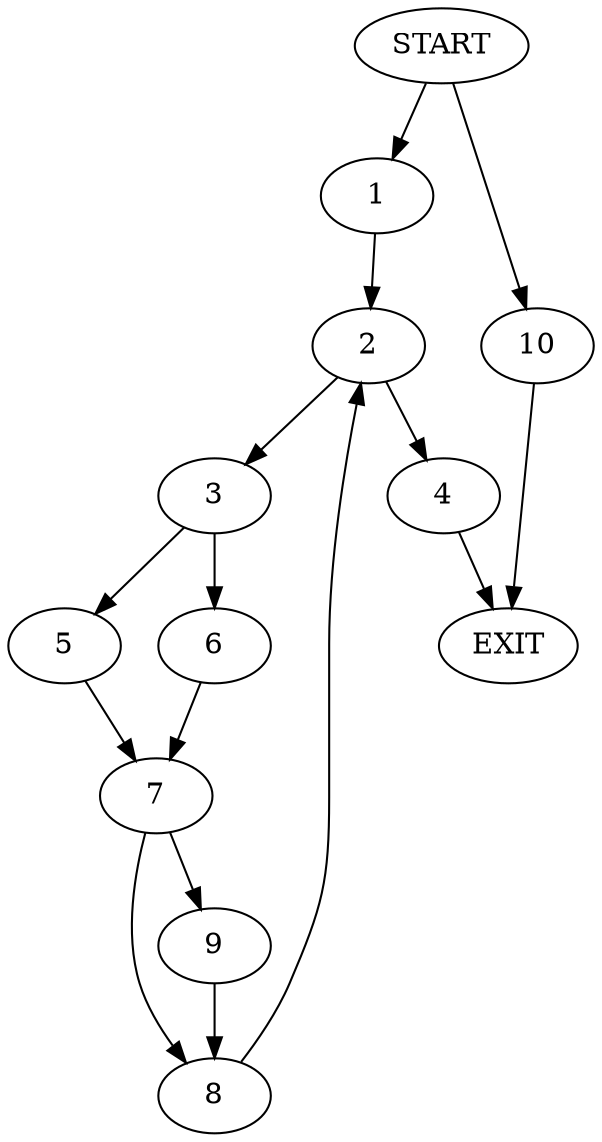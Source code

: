 digraph {
0 [label="START"]
11 [label="EXIT"]
0 -> 1
1 -> 2
2 -> 3
2 -> 4
3 -> 5
3 -> 6
4 -> 11
5 -> 7
6 -> 7
7 -> 8
7 -> 9
9 -> 8
8 -> 2
0 -> 10
10 -> 11
}
